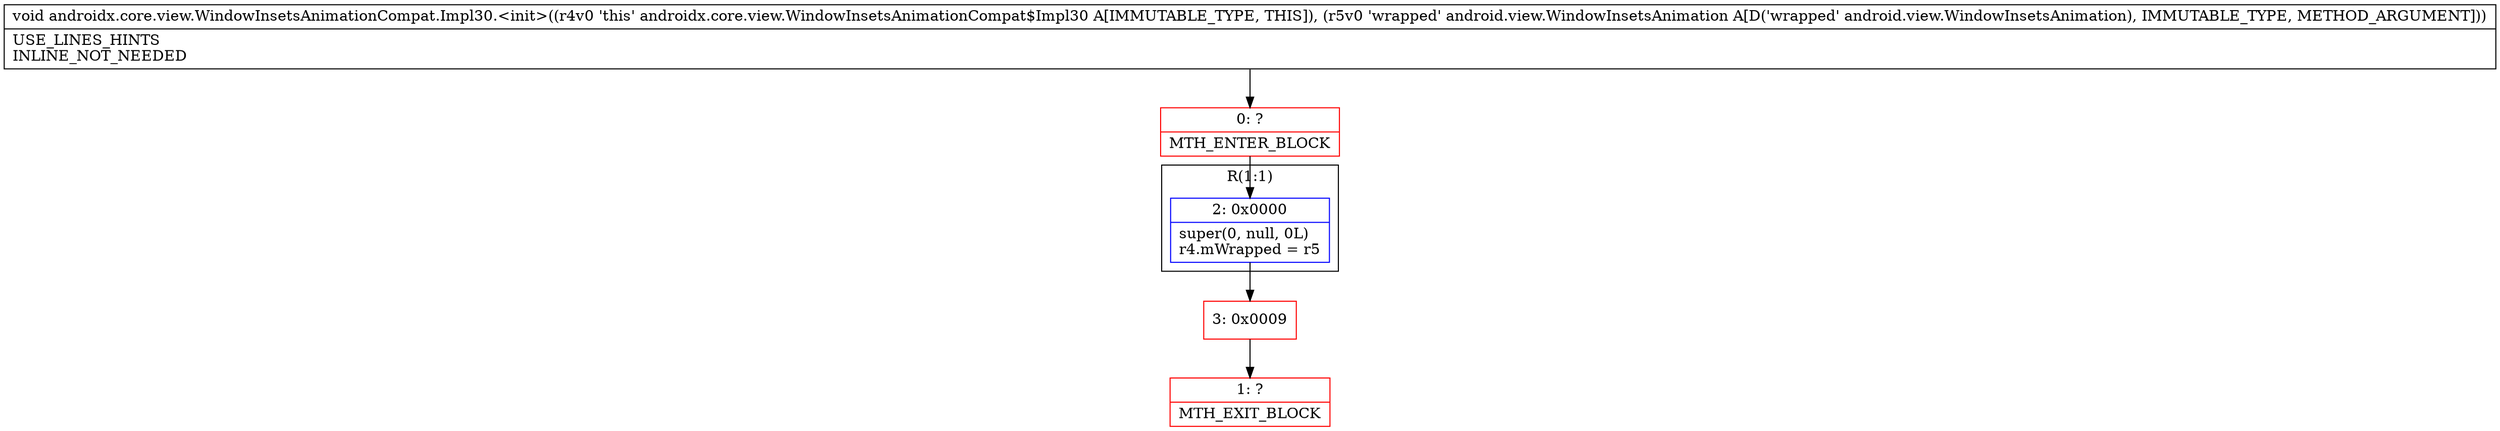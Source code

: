 digraph "CFG forandroidx.core.view.WindowInsetsAnimationCompat.Impl30.\<init\>(Landroid\/view\/WindowInsetsAnimation;)V" {
subgraph cluster_Region_413699077 {
label = "R(1:1)";
node [shape=record,color=blue];
Node_2 [shape=record,label="{2\:\ 0x0000|super(0, null, 0L)\lr4.mWrapped = r5\l}"];
}
Node_0 [shape=record,color=red,label="{0\:\ ?|MTH_ENTER_BLOCK\l}"];
Node_3 [shape=record,color=red,label="{3\:\ 0x0009}"];
Node_1 [shape=record,color=red,label="{1\:\ ?|MTH_EXIT_BLOCK\l}"];
MethodNode[shape=record,label="{void androidx.core.view.WindowInsetsAnimationCompat.Impl30.\<init\>((r4v0 'this' androidx.core.view.WindowInsetsAnimationCompat$Impl30 A[IMMUTABLE_TYPE, THIS]), (r5v0 'wrapped' android.view.WindowInsetsAnimation A[D('wrapped' android.view.WindowInsetsAnimation), IMMUTABLE_TYPE, METHOD_ARGUMENT]))  | USE_LINES_HINTS\lINLINE_NOT_NEEDED\l}"];
MethodNode -> Node_0;Node_2 -> Node_3;
Node_0 -> Node_2;
Node_3 -> Node_1;
}

